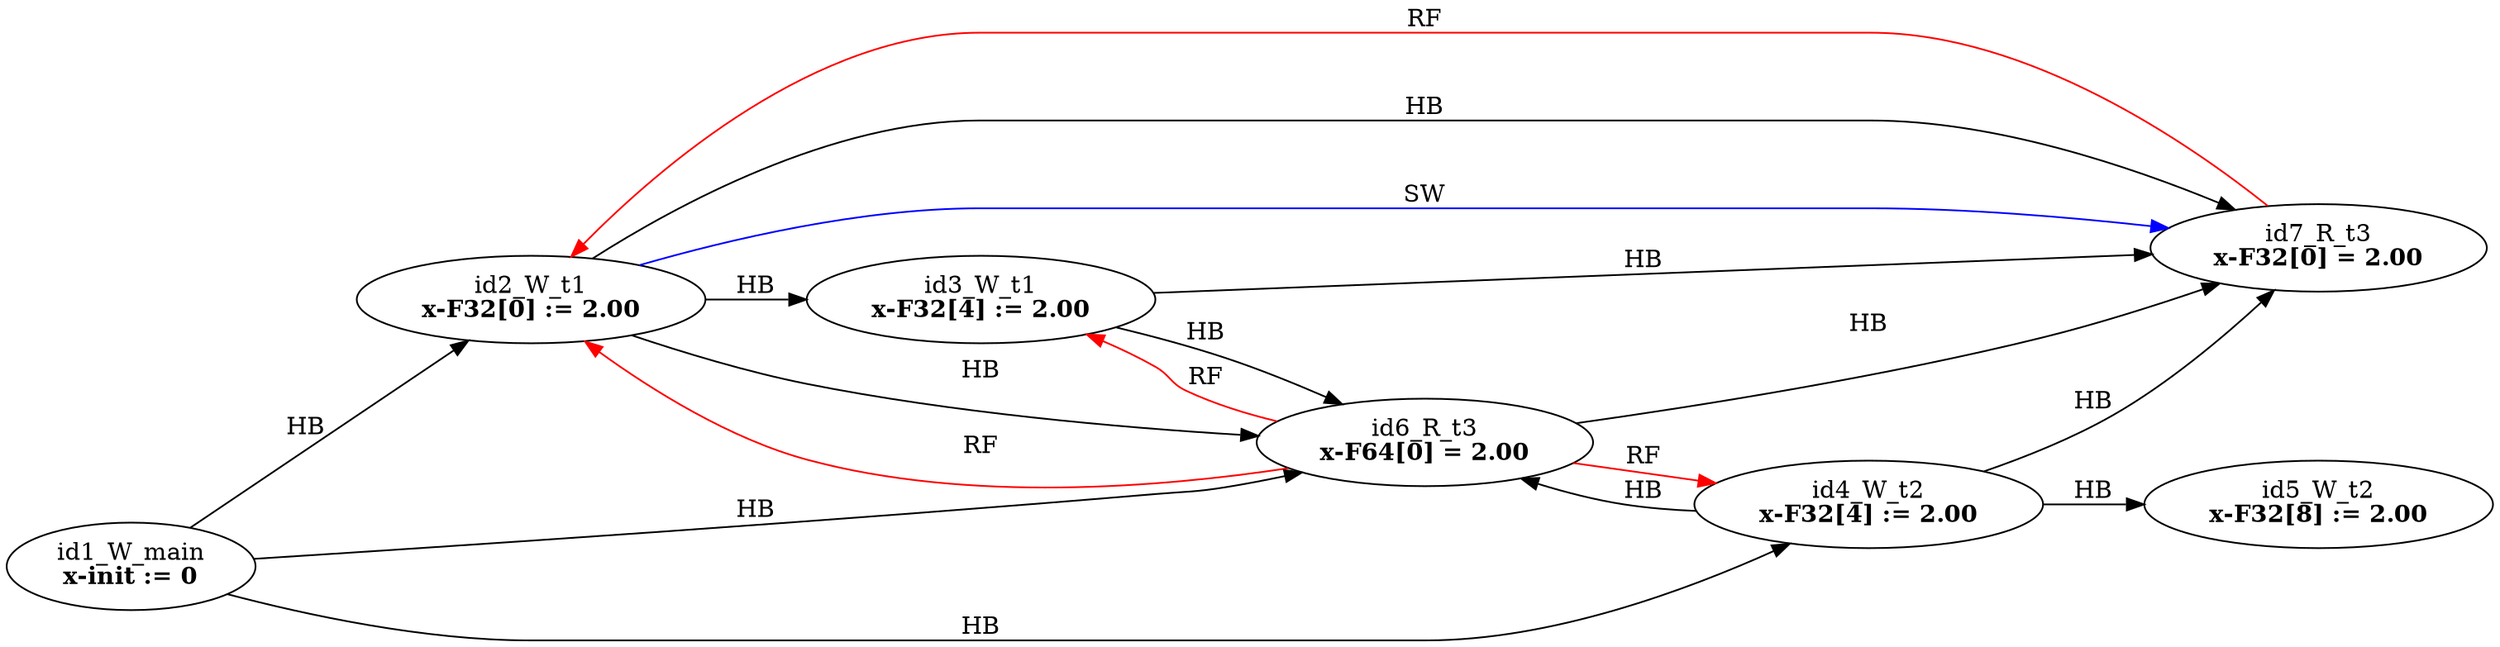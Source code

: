 digraph memory_model {
rankdir=LR;
splines=true; esep=0.5;
id2_W_t1 -> id3_W_t1 [label = "HB", color="black"];
id4_W_t2 -> id5_W_t2 [label = "HB", color="black"];
id6_R_t3 -> id7_R_t3 [label = "HB", color="black"];
id1_W_main -> id2_W_t1 [label = "HB", color="black"];
id1_W_main -> id4_W_t2 [label = "HB", color="black"];
id1_W_main -> id6_R_t3 [label = "HB", color="black"];
id2_W_t1 -> id6_R_t3 [label = "HB", color="black"];
id2_W_t1 -> id7_R_t3 [label = "HB", color="black"];
id3_W_t1 -> id6_R_t3 [label = "HB", color="black"];
id3_W_t1 -> id7_R_t3 [label = "HB", color="black"];
id4_W_t2 -> id6_R_t3 [label = "HB", color="black"];
id4_W_t2 -> id7_R_t3 [label = "HB", color="black"];
id6_R_t3 -> id2_W_t1 [label = "RF", color="red"];
id6_R_t3 -> id3_W_t1 [label = "RF", color="red"];
id6_R_t3 -> id4_W_t2 [label = "RF", color="red"];
id7_R_t3 -> id2_W_t1 [label = "RF", color="red"];
id2_W_t1 -> id7_R_t3 [label = "SW", color="blue"];
id1_W_main [label=<id1_W_main<br/><B>x-init := 0</B>>, pos="5.0,4!"]
id2_W_t1 [label=<id2_W_t1<br/><B>x-F32[0] := 2.00</B>>, pos="0,2!"]
id3_W_t1 [label=<id3_W_t1<br/><B>x-F32[4] := 2.00</B>>, pos="0,0!"]
id4_W_t2 [label=<id4_W_t2<br/><B>x-F32[4] := 2.00</B>>, pos="5,2!"]
id5_W_t2 [label=<id5_W_t2<br/><B>x-F32[8] := 2.00</B>>, pos="5,0!"]
id6_R_t3 [label=<id6_R_t3<br/><B>x-F64[0] = 2.00</B>>, pos="10,2!"]
id7_R_t3 [label=<id7_R_t3<br/><B>x-F32[0] = 2.00</B>>, pos="10,0!"]
}